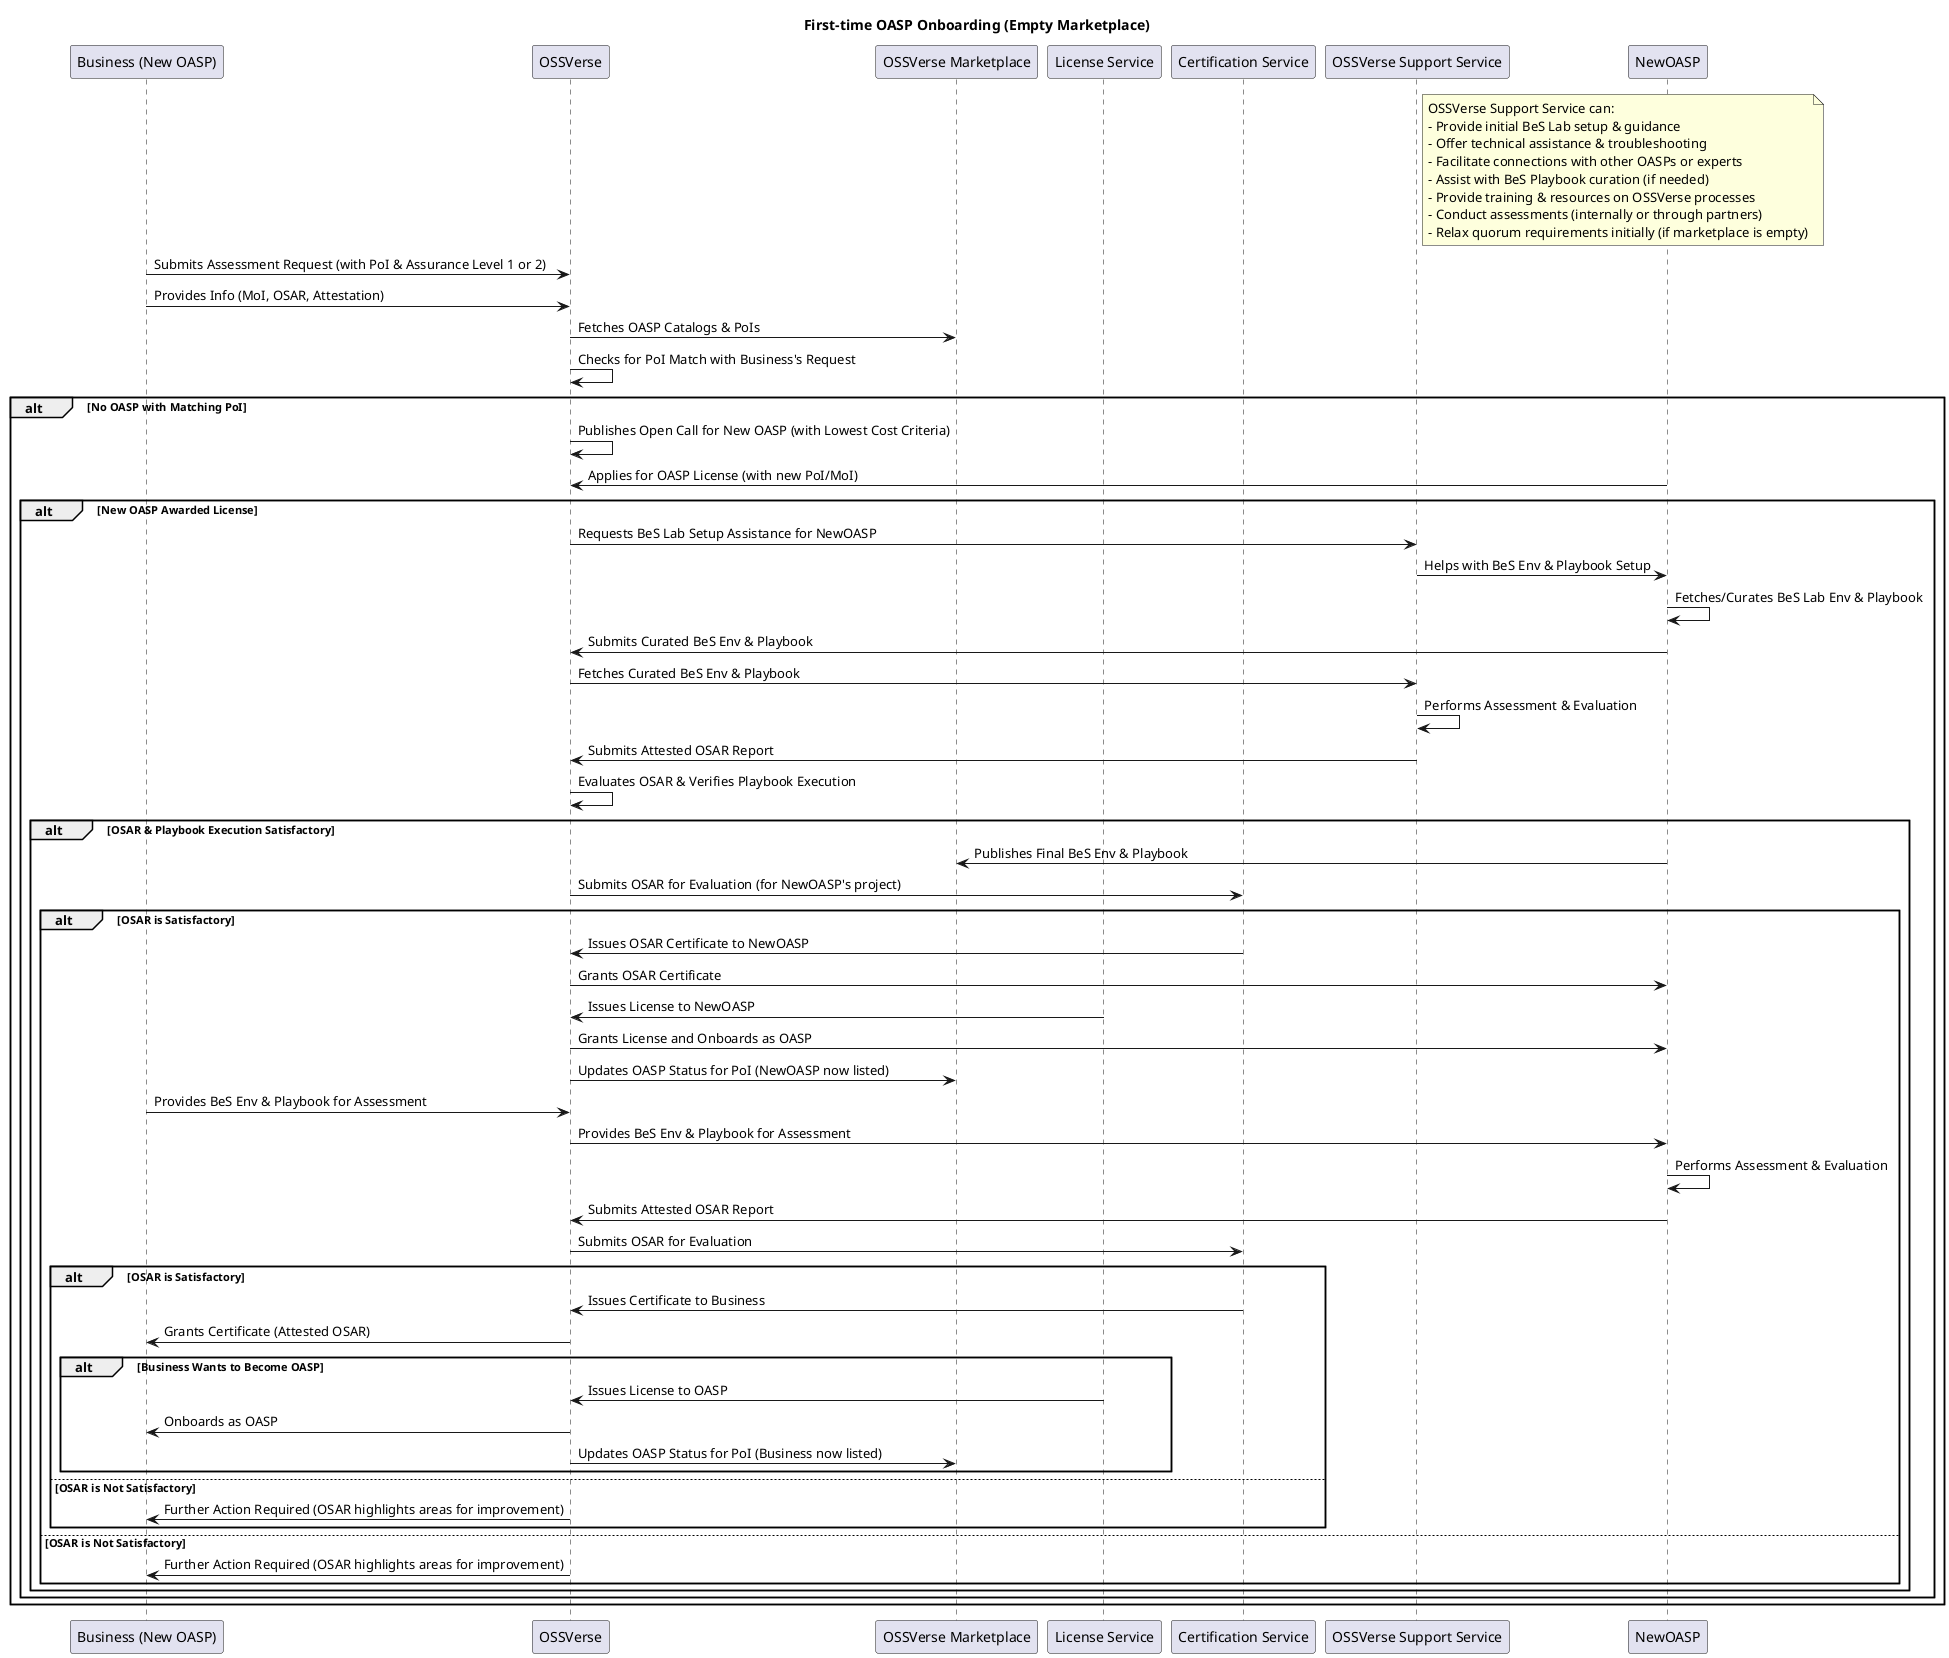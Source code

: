 @startuml
title First-time OASP Onboarding (Empty Marketplace)

participant "Business (New OASP)" as OASP
participant OSSVerse 
participant "OSSVerse Marketplace" as Marketplace
participant "License Service" as LicenseService
participant "Certification Service" as CertService
participant "OSSVerse Support Service" as SupportService

note right of SupportService
OSSVerse Support Service can:
- Provide initial BeS Lab setup & guidance
- Offer technical assistance & troubleshooting
- Facilitate connections with other OASPs or experts
- Assist with BeS Playbook curation (if needed)
- Provide training & resources on OSSVerse processes
- Conduct assessments (internally or through partners)
- Relax quorum requirements initially (if marketplace is empty)
end note

OASP -> OSSVerse: Submits Assessment Request (with PoI & Assurance Level 1 or 2)
OASP -> OSSVerse: Provides Info (MoI, OSAR, Attestation)
OSSVerse -> Marketplace: Fetches OASP Catalogs & PoIs
OSSVerse -> OSSVerse: Checks for PoI Match with Business's Request

alt No OASP with Matching PoI 
    OSSVerse -> OSSVerse: Publishes Open Call for New OASP (with Lowest Cost Criteria)
    NewOASP -> OSSVerse: Applies for OASP License (with new PoI/MoI)

    alt New OASP Awarded License
        OSSVerse -> SupportService: Requests BeS Lab Setup Assistance for NewOASP
        SupportService -> NewOASP: Helps with BeS Env & Playbook Setup 
        NewOASP -> NewOASP: Fetches/Curates BeS Lab Env & Playbook
        NewOASP -> OSSVerse: Submits Curated BeS Env & Playbook 
        OSSVerse -> SupportService: Fetches Curated BeS Env & Playbook
        SupportService -> SupportService: Performs Assessment & Evaluation
        SupportService -> OSSVerse: Submits Attested OSAR Report
        OSSVerse -> OSSVerse: Evaluates OSAR & Verifies Playbook Execution
        alt OSAR & Playbook Execution Satisfactory
            NewOASP -> Marketplace: Publishes Final BeS Env & Playbook
            OSSVerse -> CertService: Submits OSAR for Evaluation (for NewOASP's project)
            alt OSAR is Satisfactory
                CertService -> OSSVerse: Issues OSAR Certificate to NewOASP
                OSSVerse -> NewOASP: Grants OSAR Certificate 
                LicenseService -> OSSVerse: Issues License to NewOASP
                OSSVerse -> NewOASP: Grants License and Onboards as OASP
                OSSVerse -> Marketplace: Updates OASP Status for PoI (NewOASP now listed)

                '--- NewOASP now assesses the Business's project
                OASP -> OSSVerse: Provides BeS Env & Playbook for Assessment 
                OSSVerse -> NewOASP: Provides BeS Env & Playbook for Assessment
                NewOASP -> NewOASP: Performs Assessment & Evaluation
                NewOASP -> OSSVerse: Submits Attested OSAR Report
                OSSVerse -> CertService: Submits OSAR for Evaluation 
                alt OSAR is Satisfactory
                    CertService -> OSSVerse: Issues Certificate to Business
                    OSSVerse -> OASP: Grants Certificate (Attested OSAR)
                    alt Business Wants to Become OASP
                        LicenseService -> OSSVerse: Issues License to OASP
                        OSSVerse -> OASP: Onboards as OASP
                        OSSVerse -> Marketplace: Updates OASP Status for PoI (Business now listed)
                    end 
                else OSAR is Not Satisfactory
                    OSSVerse -> OASP: Further Action Required (OSAR highlights areas for improvement)
                end
            else OSAR is Not Satisfactory
                OSSVerse -> OASP: Further Action Required (OSAR highlights areas for improvement)
            end
        end
    end
end
@enduml